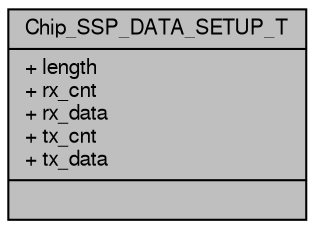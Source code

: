 digraph "Chip_SSP_DATA_SETUP_T"
{
  edge [fontname="FreeSans",fontsize="10",labelfontname="FreeSans",labelfontsize="10"];
  node [fontname="FreeSans",fontsize="10",shape=record];
  Node1 [label="{Chip_SSP_DATA_SETUP_T\n|+ length\l+ rx_cnt\l+ rx_data\l+ tx_cnt\l+ tx_data\l|}",height=0.2,width=0.4,color="black", fillcolor="grey75", style="filled", fontcolor="black"];
}
